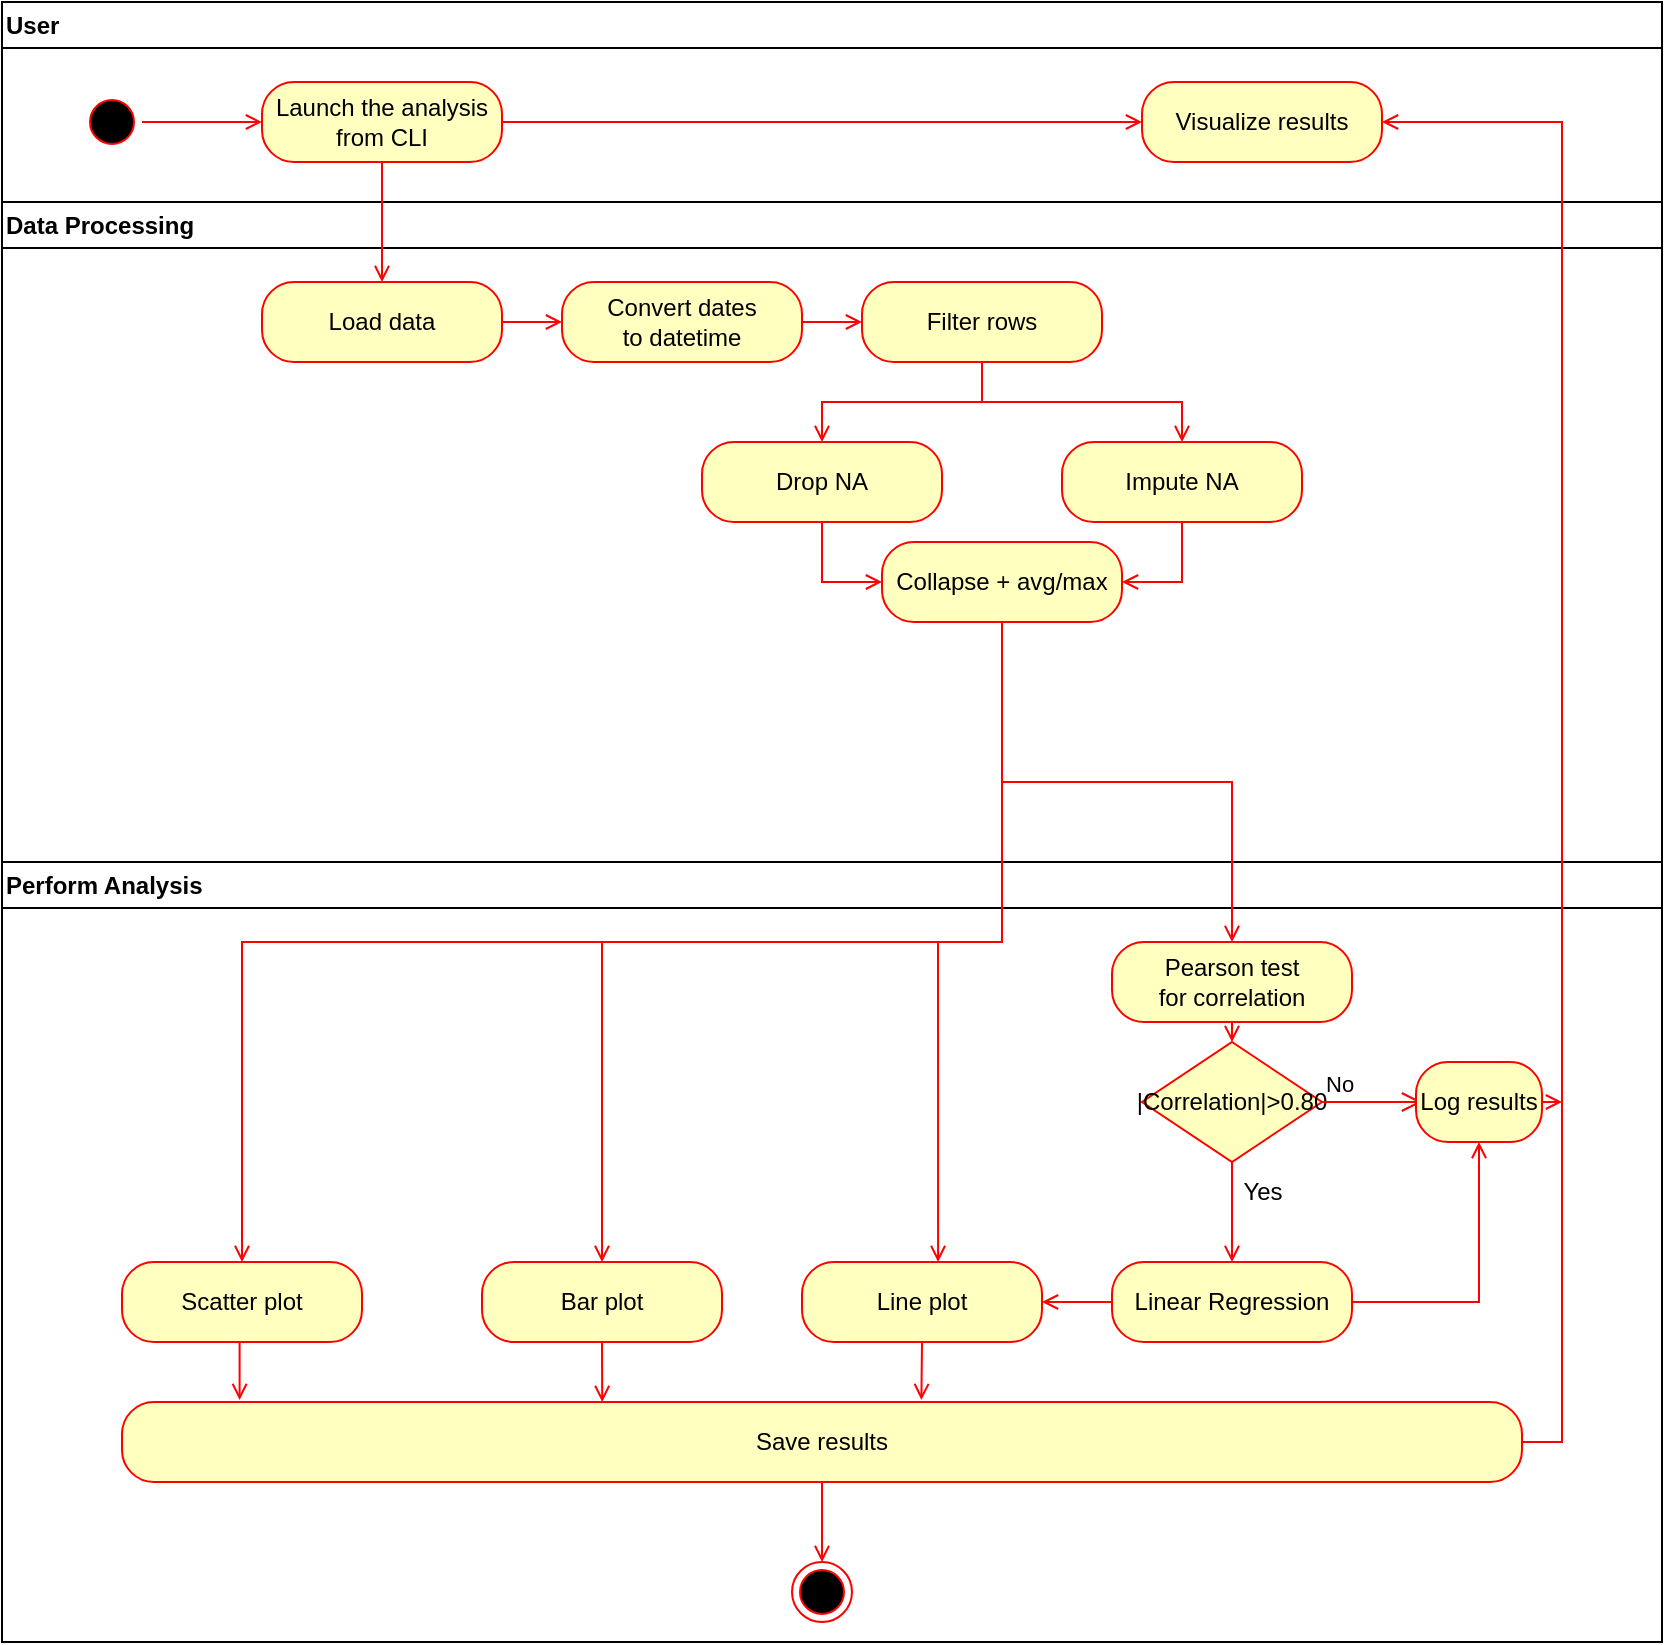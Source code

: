 <mxfile version="24.5.2" type="device">
  <diagram name="Pagina-1" id="xTbnQpQgxN4heTjvWwDx">
    <mxGraphModel dx="1050" dy="626" grid="1" gridSize="10" guides="1" tooltips="1" connect="1" arrows="1" fold="1" page="1" pageScale="1" pageWidth="827" pageHeight="1169" math="0" shadow="0">
      <root>
        <mxCell id="0" />
        <mxCell id="1" parent="0" />
        <mxCell id="wrPnPRhxaZkD8QkCvjx3-1" value="User" style="swimlane;whiteSpace=wrap;direction=east;align=left;" vertex="1" parent="1">
          <mxGeometry x="40" y="120" width="830" height="100" as="geometry" />
        </mxCell>
        <mxCell id="wrPnPRhxaZkD8QkCvjx3-2" style="edgeStyle=orthogonalEdgeStyle;rounded=0;orthogonalLoop=1;jettySize=auto;html=1;entryX=0;entryY=0.5;entryDx=0;entryDy=0;strokeColor=#FF0000;endArrow=open;endFill=0;" edge="1" parent="wrPnPRhxaZkD8QkCvjx3-1" source="wrPnPRhxaZkD8QkCvjx3-3" target="wrPnPRhxaZkD8QkCvjx3-6">
          <mxGeometry relative="1" as="geometry" />
        </mxCell>
        <mxCell id="wrPnPRhxaZkD8QkCvjx3-3" value="&lt;div&gt;Launch the analysis&lt;/div&gt;&lt;div&gt;from CLI&lt;br&gt;&lt;/div&gt;" style="rounded=1;whiteSpace=wrap;html=1;arcSize=40;fontColor=#000000;fillColor=#ffffc0;strokeColor=#ff0000;" vertex="1" parent="wrPnPRhxaZkD8QkCvjx3-1">
          <mxGeometry x="130" y="40" width="120" height="40" as="geometry" />
        </mxCell>
        <mxCell id="wrPnPRhxaZkD8QkCvjx3-4" style="edgeStyle=orthogonalEdgeStyle;rounded=0;orthogonalLoop=1;jettySize=auto;html=1;entryX=0;entryY=0.5;entryDx=0;entryDy=0;endArrow=open;endFill=0;strokeColor=#FF0000;" edge="1" parent="wrPnPRhxaZkD8QkCvjx3-1" source="wrPnPRhxaZkD8QkCvjx3-5" target="wrPnPRhxaZkD8QkCvjx3-3">
          <mxGeometry relative="1" as="geometry" />
        </mxCell>
        <mxCell id="wrPnPRhxaZkD8QkCvjx3-5" value="" style="ellipse;html=1;shape=startState;fillColor=#000000;strokeColor=#ff0000;direction=west;" vertex="1" parent="wrPnPRhxaZkD8QkCvjx3-1">
          <mxGeometry x="40" y="45" width="30" height="30" as="geometry" />
        </mxCell>
        <mxCell id="wrPnPRhxaZkD8QkCvjx3-6" value="Visualize results" style="rounded=1;whiteSpace=wrap;html=1;arcSize=40;fontColor=#000000;fillColor=#ffffc0;strokeColor=#ff0000;" vertex="1" parent="wrPnPRhxaZkD8QkCvjx3-1">
          <mxGeometry x="570" y="40" width="120" height="40" as="geometry" />
        </mxCell>
        <mxCell id="wrPnPRhxaZkD8QkCvjx3-7" value="Data Processing" style="swimlane;whiteSpace=wrap;direction=east;align=left;" vertex="1" parent="1">
          <mxGeometry x="40" y="220" width="830" height="330" as="geometry" />
        </mxCell>
        <mxCell id="wrPnPRhxaZkD8QkCvjx3-8" value="Load data" style="rounded=1;whiteSpace=wrap;html=1;arcSize=40;fontColor=#000000;fillColor=#ffffc0;strokeColor=#ff0000;" vertex="1" parent="wrPnPRhxaZkD8QkCvjx3-7">
          <mxGeometry x="130" y="40" width="120" height="40" as="geometry" />
        </mxCell>
        <mxCell id="wrPnPRhxaZkD8QkCvjx3-9" style="edgeStyle=orthogonalEdgeStyle;rounded=0;orthogonalLoop=1;jettySize=auto;html=1;strokeColor=#FF0000;endArrow=open;endFill=0;" edge="1" parent="wrPnPRhxaZkD8QkCvjx3-7" source="wrPnPRhxaZkD8QkCvjx3-8">
          <mxGeometry relative="1" as="geometry">
            <mxPoint x="280" y="60" as="targetPoint" />
          </mxGeometry>
        </mxCell>
        <mxCell id="wrPnPRhxaZkD8QkCvjx3-38" style="edgeStyle=orthogonalEdgeStyle;rounded=0;orthogonalLoop=1;jettySize=auto;html=1;entryX=0;entryY=0.5;entryDx=0;entryDy=0;endArrow=open;endFill=0;strokeColor=#FF0000;" edge="1" parent="wrPnPRhxaZkD8QkCvjx3-7" source="wrPnPRhxaZkD8QkCvjx3-11" target="wrPnPRhxaZkD8QkCvjx3-37">
          <mxGeometry relative="1" as="geometry" />
        </mxCell>
        <mxCell id="wrPnPRhxaZkD8QkCvjx3-11" value="&lt;div&gt;Convert dates&lt;/div&gt;&lt;div&gt;to datetime&lt;br&gt;&lt;/div&gt;" style="rounded=1;whiteSpace=wrap;html=1;arcSize=40;fontColor=#000000;fillColor=#ffffc0;strokeColor=#ff0000;" vertex="1" parent="wrPnPRhxaZkD8QkCvjx3-7">
          <mxGeometry x="280" y="40" width="120" height="40" as="geometry" />
        </mxCell>
        <mxCell id="wrPnPRhxaZkD8QkCvjx3-48" style="edgeStyle=orthogonalEdgeStyle;rounded=0;orthogonalLoop=1;jettySize=auto;html=1;exitX=0.5;exitY=1;exitDx=0;exitDy=0;entryX=1;entryY=0.5;entryDx=0;entryDy=0;strokeColor=#FF0000;endArrow=open;endFill=0;" edge="1" parent="wrPnPRhxaZkD8QkCvjx3-7" source="wrPnPRhxaZkD8QkCvjx3-35" target="wrPnPRhxaZkD8QkCvjx3-47">
          <mxGeometry relative="1" as="geometry" />
        </mxCell>
        <mxCell id="wrPnPRhxaZkD8QkCvjx3-35" value="Impute NA" style="rounded=1;whiteSpace=wrap;html=1;arcSize=40;fontColor=#000000;fillColor=#ffffc0;strokeColor=#ff0000;" vertex="1" parent="wrPnPRhxaZkD8QkCvjx3-7">
          <mxGeometry x="530" y="120" width="120" height="40" as="geometry" />
        </mxCell>
        <mxCell id="wrPnPRhxaZkD8QkCvjx3-49" style="edgeStyle=orthogonalEdgeStyle;rounded=0;orthogonalLoop=1;jettySize=auto;html=1;exitX=0.5;exitY=1;exitDx=0;exitDy=0;entryX=0;entryY=0.5;entryDx=0;entryDy=0;strokeColor=#FF0000;endArrow=open;endFill=0;" edge="1" parent="wrPnPRhxaZkD8QkCvjx3-7" source="wrPnPRhxaZkD8QkCvjx3-36" target="wrPnPRhxaZkD8QkCvjx3-47">
          <mxGeometry relative="1" as="geometry" />
        </mxCell>
        <mxCell id="wrPnPRhxaZkD8QkCvjx3-36" value="Drop NA" style="rounded=1;whiteSpace=wrap;html=1;arcSize=40;fontColor=#000000;fillColor=#ffffc0;strokeColor=#ff0000;" vertex="1" parent="wrPnPRhxaZkD8QkCvjx3-7">
          <mxGeometry x="350" y="120" width="120" height="40" as="geometry" />
        </mxCell>
        <mxCell id="wrPnPRhxaZkD8QkCvjx3-45" style="edgeStyle=orthogonalEdgeStyle;rounded=0;orthogonalLoop=1;jettySize=auto;html=1;strokeColor=#FF0000;endArrow=open;endFill=0;" edge="1" parent="wrPnPRhxaZkD8QkCvjx3-7" source="wrPnPRhxaZkD8QkCvjx3-37" target="wrPnPRhxaZkD8QkCvjx3-35">
          <mxGeometry relative="1" as="geometry">
            <Array as="points">
              <mxPoint x="490" y="100" />
              <mxPoint x="590" y="100" />
            </Array>
          </mxGeometry>
        </mxCell>
        <mxCell id="wrPnPRhxaZkD8QkCvjx3-46" style="edgeStyle=orthogonalEdgeStyle;rounded=0;orthogonalLoop=1;jettySize=auto;html=1;exitX=0.5;exitY=1;exitDx=0;exitDy=0;strokeColor=#FF0000;endArrow=open;endFill=0;" edge="1" parent="wrPnPRhxaZkD8QkCvjx3-7" source="wrPnPRhxaZkD8QkCvjx3-37" target="wrPnPRhxaZkD8QkCvjx3-36">
          <mxGeometry relative="1" as="geometry" />
        </mxCell>
        <mxCell id="wrPnPRhxaZkD8QkCvjx3-37" value="Filter rows" style="rounded=1;whiteSpace=wrap;html=1;arcSize=40;fontColor=#000000;fillColor=#ffffc0;strokeColor=#ff0000;" vertex="1" parent="wrPnPRhxaZkD8QkCvjx3-7">
          <mxGeometry x="430" y="40" width="120" height="40" as="geometry" />
        </mxCell>
        <mxCell id="wrPnPRhxaZkD8QkCvjx3-47" value="Collapse + avg/max" style="rounded=1;whiteSpace=wrap;html=1;arcSize=40;fontColor=#000000;fillColor=#ffffc0;strokeColor=#ff0000;" vertex="1" parent="wrPnPRhxaZkD8QkCvjx3-7">
          <mxGeometry x="440" y="170" width="120" height="40" as="geometry" />
        </mxCell>
        <mxCell id="wrPnPRhxaZkD8QkCvjx3-17" value="Perform Analysis" style="swimlane;whiteSpace=wrap;direction=east;startSize=23;align=left;" vertex="1" parent="1">
          <mxGeometry x="40" y="550" width="830" height="390" as="geometry" />
        </mxCell>
        <mxCell id="wrPnPRhxaZkD8QkCvjx3-19" value="Scatter plot" style="rounded=1;whiteSpace=wrap;html=1;arcSize=40;fontColor=#000000;fillColor=#ffffc0;strokeColor=#ff0000;" vertex="1" parent="wrPnPRhxaZkD8QkCvjx3-17">
          <mxGeometry x="60" y="200" width="120" height="40" as="geometry" />
        </mxCell>
        <mxCell id="wrPnPRhxaZkD8QkCvjx3-70" style="edgeStyle=orthogonalEdgeStyle;rounded=0;orthogonalLoop=1;jettySize=auto;html=1;exitX=0.5;exitY=1;exitDx=0;exitDy=0;entryX=0.5;entryY=0;entryDx=0;entryDy=0;strokeColor=#FF0000;endArrow=open;endFill=0;" edge="1" parent="wrPnPRhxaZkD8QkCvjx3-17" source="wrPnPRhxaZkD8QkCvjx3-21" target="wrPnPRhxaZkD8QkCvjx3-56">
          <mxGeometry relative="1" as="geometry" />
        </mxCell>
        <mxCell id="wrPnPRhxaZkD8QkCvjx3-21" value="&lt;div&gt;Pearson test&lt;/div&gt;&lt;div&gt;for correlation&lt;br&gt;&lt;/div&gt;" style="rounded=1;whiteSpace=wrap;html=1;arcSize=40;fontColor=#000000;fillColor=#ffffc0;strokeColor=#ff0000;" vertex="1" parent="wrPnPRhxaZkD8QkCvjx3-17">
          <mxGeometry x="555" y="40" width="120" height="40" as="geometry" />
        </mxCell>
        <mxCell id="wrPnPRhxaZkD8QkCvjx3-24" value="" style="ellipse;html=1;shape=endState;fillColor=#000000;strokeColor=#ff0000;" vertex="1" parent="wrPnPRhxaZkD8QkCvjx3-17">
          <mxGeometry x="395" y="350" width="30" height="30" as="geometry" />
        </mxCell>
        <mxCell id="wrPnPRhxaZkD8QkCvjx3-27" value="Bar plot" style="rounded=1;whiteSpace=wrap;html=1;arcSize=40;fontColor=#000000;fillColor=#ffffc0;strokeColor=#ff0000;" vertex="1" parent="wrPnPRhxaZkD8QkCvjx3-17">
          <mxGeometry x="240" y="200" width="120" height="40" as="geometry" />
        </mxCell>
        <mxCell id="wrPnPRhxaZkD8QkCvjx3-53" value="Line plot" style="rounded=1;whiteSpace=wrap;html=1;arcSize=40;fontColor=#000000;fillColor=#ffffc0;strokeColor=#ff0000;" vertex="1" parent="wrPnPRhxaZkD8QkCvjx3-17">
          <mxGeometry x="400" y="200" width="120" height="40" as="geometry" />
        </mxCell>
        <mxCell id="wrPnPRhxaZkD8QkCvjx3-59" style="edgeStyle=orthogonalEdgeStyle;rounded=0;orthogonalLoop=1;jettySize=auto;html=1;entryX=0.5;entryY=0;entryDx=0;entryDy=0;strokeColor=#FF0000;endArrow=open;endFill=0;" edge="1" parent="wrPnPRhxaZkD8QkCvjx3-17" source="wrPnPRhxaZkD8QkCvjx3-56" target="wrPnPRhxaZkD8QkCvjx3-62">
          <mxGeometry relative="1" as="geometry">
            <mxPoint x="615" y="190" as="targetPoint" />
          </mxGeometry>
        </mxCell>
        <mxCell id="wrPnPRhxaZkD8QkCvjx3-56" value="|Correlation|&amp;gt;0.80" style="rhombus;whiteSpace=wrap;html=1;fontColor=#000000;fillColor=#ffffc0;strokeColor=#ff0000;" vertex="1" parent="wrPnPRhxaZkD8QkCvjx3-17">
          <mxGeometry x="570" y="90" width="90" height="60" as="geometry" />
        </mxCell>
        <mxCell id="wrPnPRhxaZkD8QkCvjx3-57" value="No" style="edgeStyle=orthogonalEdgeStyle;html=1;align=left;verticalAlign=bottom;endArrow=open;endSize=8;strokeColor=#ff0000;rounded=0;" edge="1" parent="wrPnPRhxaZkD8QkCvjx3-17" source="wrPnPRhxaZkD8QkCvjx3-56">
          <mxGeometry x="-1" relative="1" as="geometry">
            <mxPoint x="710" y="120" as="targetPoint" />
          </mxGeometry>
        </mxCell>
        <mxCell id="wrPnPRhxaZkD8QkCvjx3-88" style="edgeStyle=orthogonalEdgeStyle;rounded=0;orthogonalLoop=1;jettySize=auto;html=1;exitX=1;exitY=0.5;exitDx=0;exitDy=0;strokeColor=#FF0000;endArrow=open;endFill=0;" edge="1" parent="wrPnPRhxaZkD8QkCvjx3-17" source="wrPnPRhxaZkD8QkCvjx3-60">
          <mxGeometry relative="1" as="geometry">
            <mxPoint x="780" y="120" as="targetPoint" />
          </mxGeometry>
        </mxCell>
        <mxCell id="wrPnPRhxaZkD8QkCvjx3-60" value="Log results" style="rounded=1;whiteSpace=wrap;html=1;arcSize=40;fontColor=#000000;fillColor=#ffffc0;strokeColor=#ff0000;" vertex="1" parent="wrPnPRhxaZkD8QkCvjx3-17">
          <mxGeometry x="707" y="100" width="63" height="40" as="geometry" />
        </mxCell>
        <mxCell id="wrPnPRhxaZkD8QkCvjx3-64" style="edgeStyle=orthogonalEdgeStyle;rounded=0;orthogonalLoop=1;jettySize=auto;html=1;exitX=0;exitY=0.5;exitDx=0;exitDy=0;entryX=1;entryY=0.5;entryDx=0;entryDy=0;endArrow=open;endFill=0;strokeColor=#FF0000;" edge="1" parent="wrPnPRhxaZkD8QkCvjx3-17" source="wrPnPRhxaZkD8QkCvjx3-62" target="wrPnPRhxaZkD8QkCvjx3-53">
          <mxGeometry relative="1" as="geometry" />
        </mxCell>
        <mxCell id="wrPnPRhxaZkD8QkCvjx3-65" style="edgeStyle=orthogonalEdgeStyle;rounded=0;orthogonalLoop=1;jettySize=auto;html=1;exitX=1;exitY=0.5;exitDx=0;exitDy=0;entryX=0.5;entryY=1;entryDx=0;entryDy=0;strokeColor=#FF0000;endArrow=open;endFill=0;" edge="1" parent="wrPnPRhxaZkD8QkCvjx3-17" source="wrPnPRhxaZkD8QkCvjx3-62" target="wrPnPRhxaZkD8QkCvjx3-60">
          <mxGeometry relative="1" as="geometry" />
        </mxCell>
        <mxCell id="wrPnPRhxaZkD8QkCvjx3-62" value="Linear Regression" style="rounded=1;whiteSpace=wrap;html=1;arcSize=40;fontColor=#000000;fillColor=#ffffc0;strokeColor=#ff0000;" vertex="1" parent="wrPnPRhxaZkD8QkCvjx3-17">
          <mxGeometry x="555" y="200" width="120" height="40" as="geometry" />
        </mxCell>
        <mxCell id="wrPnPRhxaZkD8QkCvjx3-61" value="Yes" style="text;html=1;align=center;verticalAlign=middle;resizable=0;points=[];autosize=1;strokeColor=none;fillColor=none;" vertex="1" parent="wrPnPRhxaZkD8QkCvjx3-17">
          <mxGeometry x="610" y="150" width="40" height="30" as="geometry" />
        </mxCell>
        <mxCell id="wrPnPRhxaZkD8QkCvjx3-85" style="edgeStyle=orthogonalEdgeStyle;rounded=0;orthogonalLoop=1;jettySize=auto;html=1;exitX=0.5;exitY=1;exitDx=0;exitDy=0;entryX=0.5;entryY=0;entryDx=0;entryDy=0;strokeColor=#FF0000;endArrow=open;endFill=0;" edge="1" parent="wrPnPRhxaZkD8QkCvjx3-17" source="wrPnPRhxaZkD8QkCvjx3-74" target="wrPnPRhxaZkD8QkCvjx3-24">
          <mxGeometry relative="1" as="geometry" />
        </mxCell>
        <mxCell id="wrPnPRhxaZkD8QkCvjx3-74" value="Save results" style="rounded=1;whiteSpace=wrap;html=1;arcSize=40;fontColor=#000000;fillColor=#ffffc0;strokeColor=#ff0000;" vertex="1" parent="wrPnPRhxaZkD8QkCvjx3-17">
          <mxGeometry x="60" y="270" width="700" height="40" as="geometry" />
        </mxCell>
        <mxCell id="wrPnPRhxaZkD8QkCvjx3-79" style="edgeStyle=orthogonalEdgeStyle;rounded=0;orthogonalLoop=1;jettySize=auto;html=1;exitX=0.5;exitY=1;exitDx=0;exitDy=0;entryX=0.084;entryY=-0.025;entryDx=0;entryDy=0;entryPerimeter=0;strokeColor=#FF0000;endArrow=open;endFill=0;" edge="1" parent="wrPnPRhxaZkD8QkCvjx3-17" source="wrPnPRhxaZkD8QkCvjx3-19" target="wrPnPRhxaZkD8QkCvjx3-74">
          <mxGeometry relative="1" as="geometry" />
        </mxCell>
        <mxCell id="wrPnPRhxaZkD8QkCvjx3-83" style="edgeStyle=orthogonalEdgeStyle;rounded=0;orthogonalLoop=1;jettySize=auto;html=1;exitX=0.5;exitY=1;exitDx=0;exitDy=0;entryX=0.343;entryY=0;entryDx=0;entryDy=0;entryPerimeter=0;strokeColor=#FF0000;endArrow=open;endFill=0;" edge="1" parent="wrPnPRhxaZkD8QkCvjx3-17" source="wrPnPRhxaZkD8QkCvjx3-27" target="wrPnPRhxaZkD8QkCvjx3-74">
          <mxGeometry relative="1" as="geometry" />
        </mxCell>
        <mxCell id="wrPnPRhxaZkD8QkCvjx3-84" style="edgeStyle=orthogonalEdgeStyle;rounded=0;orthogonalLoop=1;jettySize=auto;html=1;exitX=0.5;exitY=1;exitDx=0;exitDy=0;entryX=0.571;entryY=-0.025;entryDx=0;entryDy=0;entryPerimeter=0;strokeColor=#FF0000;endArrow=open;endFill=0;" edge="1" parent="wrPnPRhxaZkD8QkCvjx3-17" source="wrPnPRhxaZkD8QkCvjx3-53" target="wrPnPRhxaZkD8QkCvjx3-74">
          <mxGeometry relative="1" as="geometry" />
        </mxCell>
        <mxCell id="wrPnPRhxaZkD8QkCvjx3-29" style="edgeStyle=orthogonalEdgeStyle;rounded=0;orthogonalLoop=1;jettySize=auto;html=1;entryX=0.5;entryY=0;entryDx=0;entryDy=0;strokeColor=#FF0000;endArrow=open;endFill=0;" edge="1" parent="1" source="wrPnPRhxaZkD8QkCvjx3-3" target="wrPnPRhxaZkD8QkCvjx3-8">
          <mxGeometry relative="1" as="geometry" />
        </mxCell>
        <mxCell id="wrPnPRhxaZkD8QkCvjx3-66" style="edgeStyle=orthogonalEdgeStyle;rounded=0;orthogonalLoop=1;jettySize=auto;html=1;exitX=0.5;exitY=1;exitDx=0;exitDy=0;entryX=0.5;entryY=0;entryDx=0;entryDy=0;strokeColor=#FF0000;endArrow=open;endFill=0;" edge="1" parent="1" source="wrPnPRhxaZkD8QkCvjx3-47" target="wrPnPRhxaZkD8QkCvjx3-19">
          <mxGeometry relative="1" as="geometry" />
        </mxCell>
        <mxCell id="wrPnPRhxaZkD8QkCvjx3-67" style="edgeStyle=orthogonalEdgeStyle;rounded=0;orthogonalLoop=1;jettySize=auto;html=1;exitX=0.5;exitY=1;exitDx=0;exitDy=0;strokeColor=#FF0000;endArrow=open;endFill=0;" edge="1" parent="1" source="wrPnPRhxaZkD8QkCvjx3-47" target="wrPnPRhxaZkD8QkCvjx3-21">
          <mxGeometry relative="1" as="geometry" />
        </mxCell>
        <mxCell id="wrPnPRhxaZkD8QkCvjx3-71" style="edgeStyle=orthogonalEdgeStyle;rounded=0;orthogonalLoop=1;jettySize=auto;html=1;entryX=0.567;entryY=0;entryDx=0;entryDy=0;entryPerimeter=0;endArrow=open;endFill=0;strokeColor=#FF0000;" edge="1" parent="1" source="wrPnPRhxaZkD8QkCvjx3-47" target="wrPnPRhxaZkD8QkCvjx3-53">
          <mxGeometry relative="1" as="geometry" />
        </mxCell>
        <mxCell id="wrPnPRhxaZkD8QkCvjx3-72" style="edgeStyle=orthogonalEdgeStyle;rounded=0;orthogonalLoop=1;jettySize=auto;html=1;exitX=0.5;exitY=1;exitDx=0;exitDy=0;strokeColor=#FF0000;endArrow=open;endFill=0;" edge="1" parent="1" source="wrPnPRhxaZkD8QkCvjx3-47" target="wrPnPRhxaZkD8QkCvjx3-27">
          <mxGeometry relative="1" as="geometry" />
        </mxCell>
        <mxCell id="wrPnPRhxaZkD8QkCvjx3-87" style="edgeStyle=orthogonalEdgeStyle;rounded=0;orthogonalLoop=1;jettySize=auto;html=1;exitX=1;exitY=0.5;exitDx=0;exitDy=0;entryX=1;entryY=0.5;entryDx=0;entryDy=0;strokeColor=#FF0000;endArrow=open;endFill=0;" edge="1" parent="1" source="wrPnPRhxaZkD8QkCvjx3-74" target="wrPnPRhxaZkD8QkCvjx3-6">
          <mxGeometry relative="1" as="geometry" />
        </mxCell>
      </root>
    </mxGraphModel>
  </diagram>
</mxfile>
